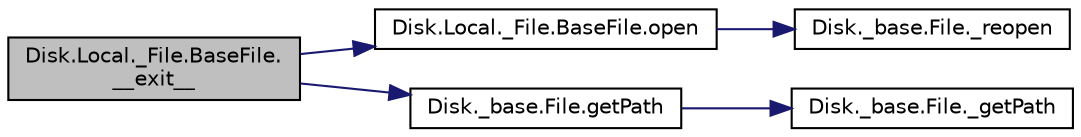 digraph "Disk.Local._File.BaseFile.__exit__"
{
 // INTERACTIVE_SVG=YES
  bgcolor="transparent";
  edge [fontname="Helvetica",fontsize="10",labelfontname="Helvetica",labelfontsize="10"];
  node [fontname="Helvetica",fontsize="10",shape=record];
  rankdir="LR";
  Node1 [label="Disk.Local._File.BaseFile.\l__exit__",height=0.2,width=0.4,color="black", fillcolor="grey75", style="filled" fontcolor="black"];
  Node1 -> Node2 [color="midnightblue",fontsize="10",style="solid",fontname="Helvetica"];
  Node2 [label="Disk.Local._File.BaseFile.open",height=0.2,width=0.4,color="black",URL="$class_disk_1_1_local_1_1___file_1_1_base_file.html#a8082ae2243ce630442c297612296464b",tooltip="Opens or re-opens the file with the mode specified in the constructor."];
  Node2 -> Node3 [color="midnightblue",fontsize="10",style="solid",fontname="Helvetica"];
  Node3 [label="Disk._base.File._reopen",height=0.2,width=0.4,color="black",URL="$class_disk_1_1__base_1_1_file.html#a580698496882f925242a1b81d3a4b040"];
  Node1 -> Node4 [color="midnightblue",fontsize="10",style="solid",fontname="Helvetica"];
  Node4 [label="Disk._base.File.getPath",height=0.2,width=0.4,color="black",URL="$class_disk_1_1__base_1_1_file.html#a7401ddb8e1f5573402123b8f65b7bc08"];
  Node4 -> Node5 [color="midnightblue",fontsize="10",style="solid",fontname="Helvetica"];
  Node5 [label="Disk._base.File._getPath",height=0.2,width=0.4,color="black",URL="$class_disk_1_1__base_1_1_file.html#a036d4621c4196403b6a126c9ee1cc0c3"];
}

